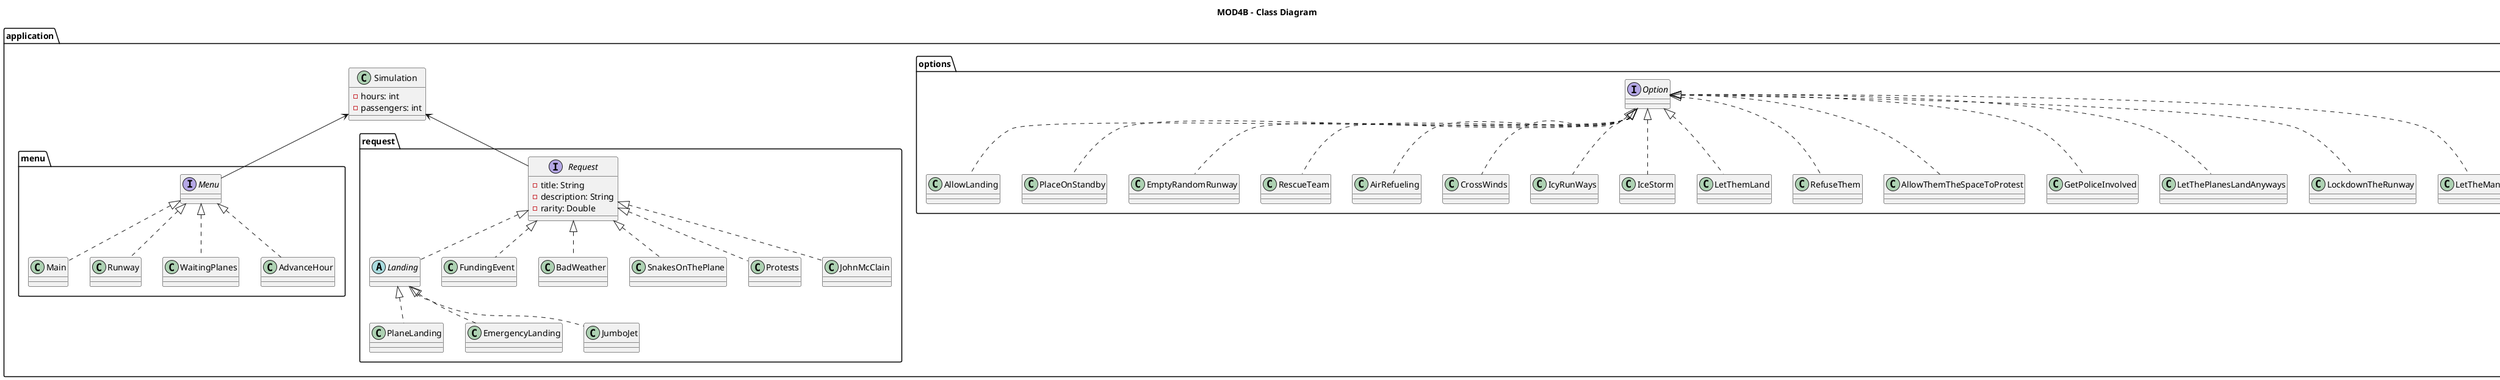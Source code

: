 @startuml

title MOD4B - Class Diagram

package application {
    
  class Simulation {
    - hours: int
    - passengers: int
  }

  package menu {
    
    interface Menu {
    }

    class Main implements Menu {
    }

    class Runway implements Menu {
    }

    class WaitingPlanes implements Menu {
    }

    class AdvanceHour implements Menu {
    }
  
  }  

  package request {
    
    interface Request {
      - title: String
      - description: String
      - rarity: Double
    }
    
    abstract Landing implements Request {
    }

    class PlaneLanding implements Landing {
    }

    class EmergencyLanding implements Landing {
    }

    class FundingEvent implements Request {
    }

    class JumboJet implements Landing {
    }

    class BadWeather implements Request {
    }

    class SnakesOnThePlane implements Request {
    }

    class Protests implements Request {
    }

    class JohnMcClain implements Request {
    }
  }
  
  package options {
  
    interface Option {
    }
    
    class AllowLanding implements Option {
    }
    
    class PlaceOnStandby implements Option {
    }
    
    class EmptyRandomRunway implements Option {
    }
    
    class RescueTeam implements Option {
    }
    
    class AirRefueling implements Option {
    }
    
    class CrossWinds implements Option {
    }
    
    class IcyRunWays implements Option {
    }
    
    class IceStorm implements Option {
    }
    
    class LetThemLand implements Option {
    }
    
    class RefuseThem implements Option {
    }
    
    class AllowThemTheSpaceToProtest implements Option {
    }
    
    class GetPoliceInvolved implements Option {
    }
    
    class LetThePlanesLandAnyways implements Option {
    }
    
    class LockdownTheRunway implements Option {
    }
    
    class LetTheManGo implements Option {
    }
    
    
  
  }

  Menu -up-> Simulation
  Request -up-> Simulation

}

@enduml
